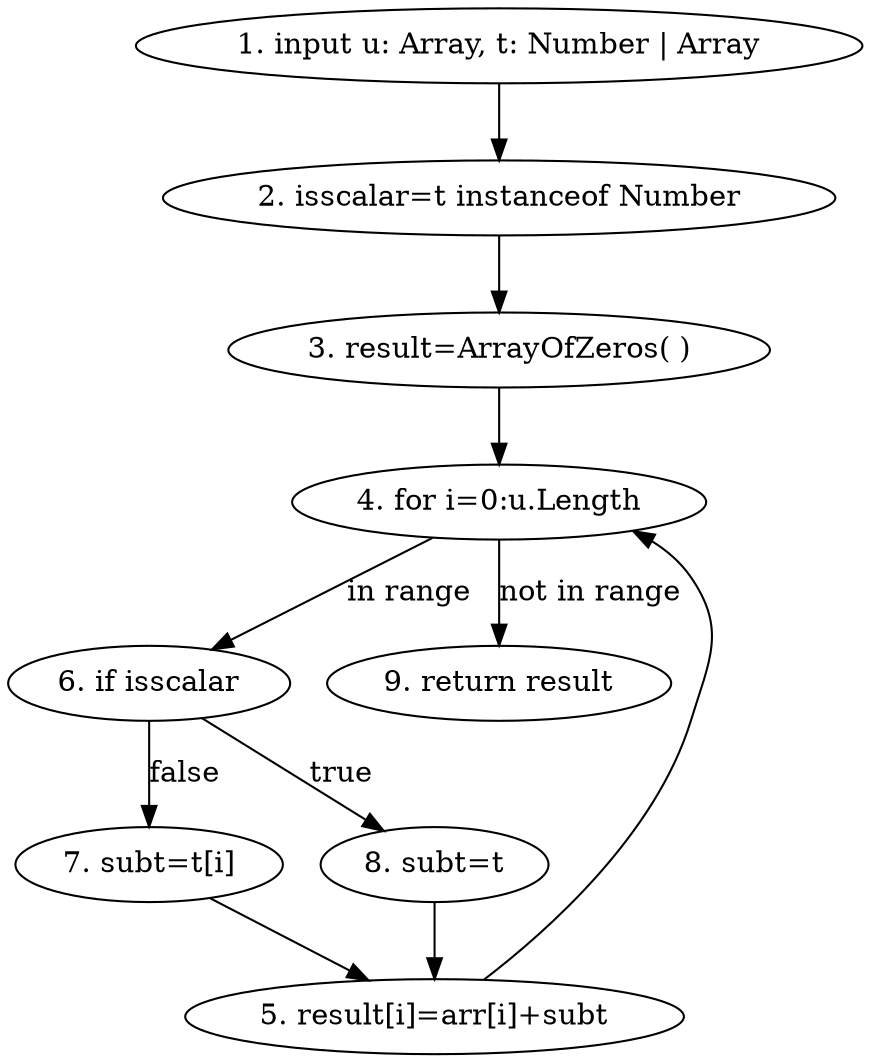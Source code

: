 digraph G {
    INP [label="1. input u: Array, t: Number | Array"]
    ISS [label="2. isscalar=t instanceof Number"]
    RES [label="3. result=ArrayOfZeros( )"]
    FOR [label="4. for i=0:u.Length"]
    ADD [label="5. result[i]=arr[i]+subt"]
    IF [label="6. if isscalar"]
    SUBT1 [label="7. subt=t[i]"]
    SUBT2 [label="8. subt=t"]
    RET [label="9. return result"]

    INP -> ISS -> RES -> FOR 
    FOR -> IF [label="in range"]
    IF -> SUBT2 [label="true"]
    IF -> SUBT1 [label="false"]
    SUBT2 -> ADD
    SUBT1 -> ADD 
    FOR -> RET [label="not in range"]
    ADD -> FOR
}